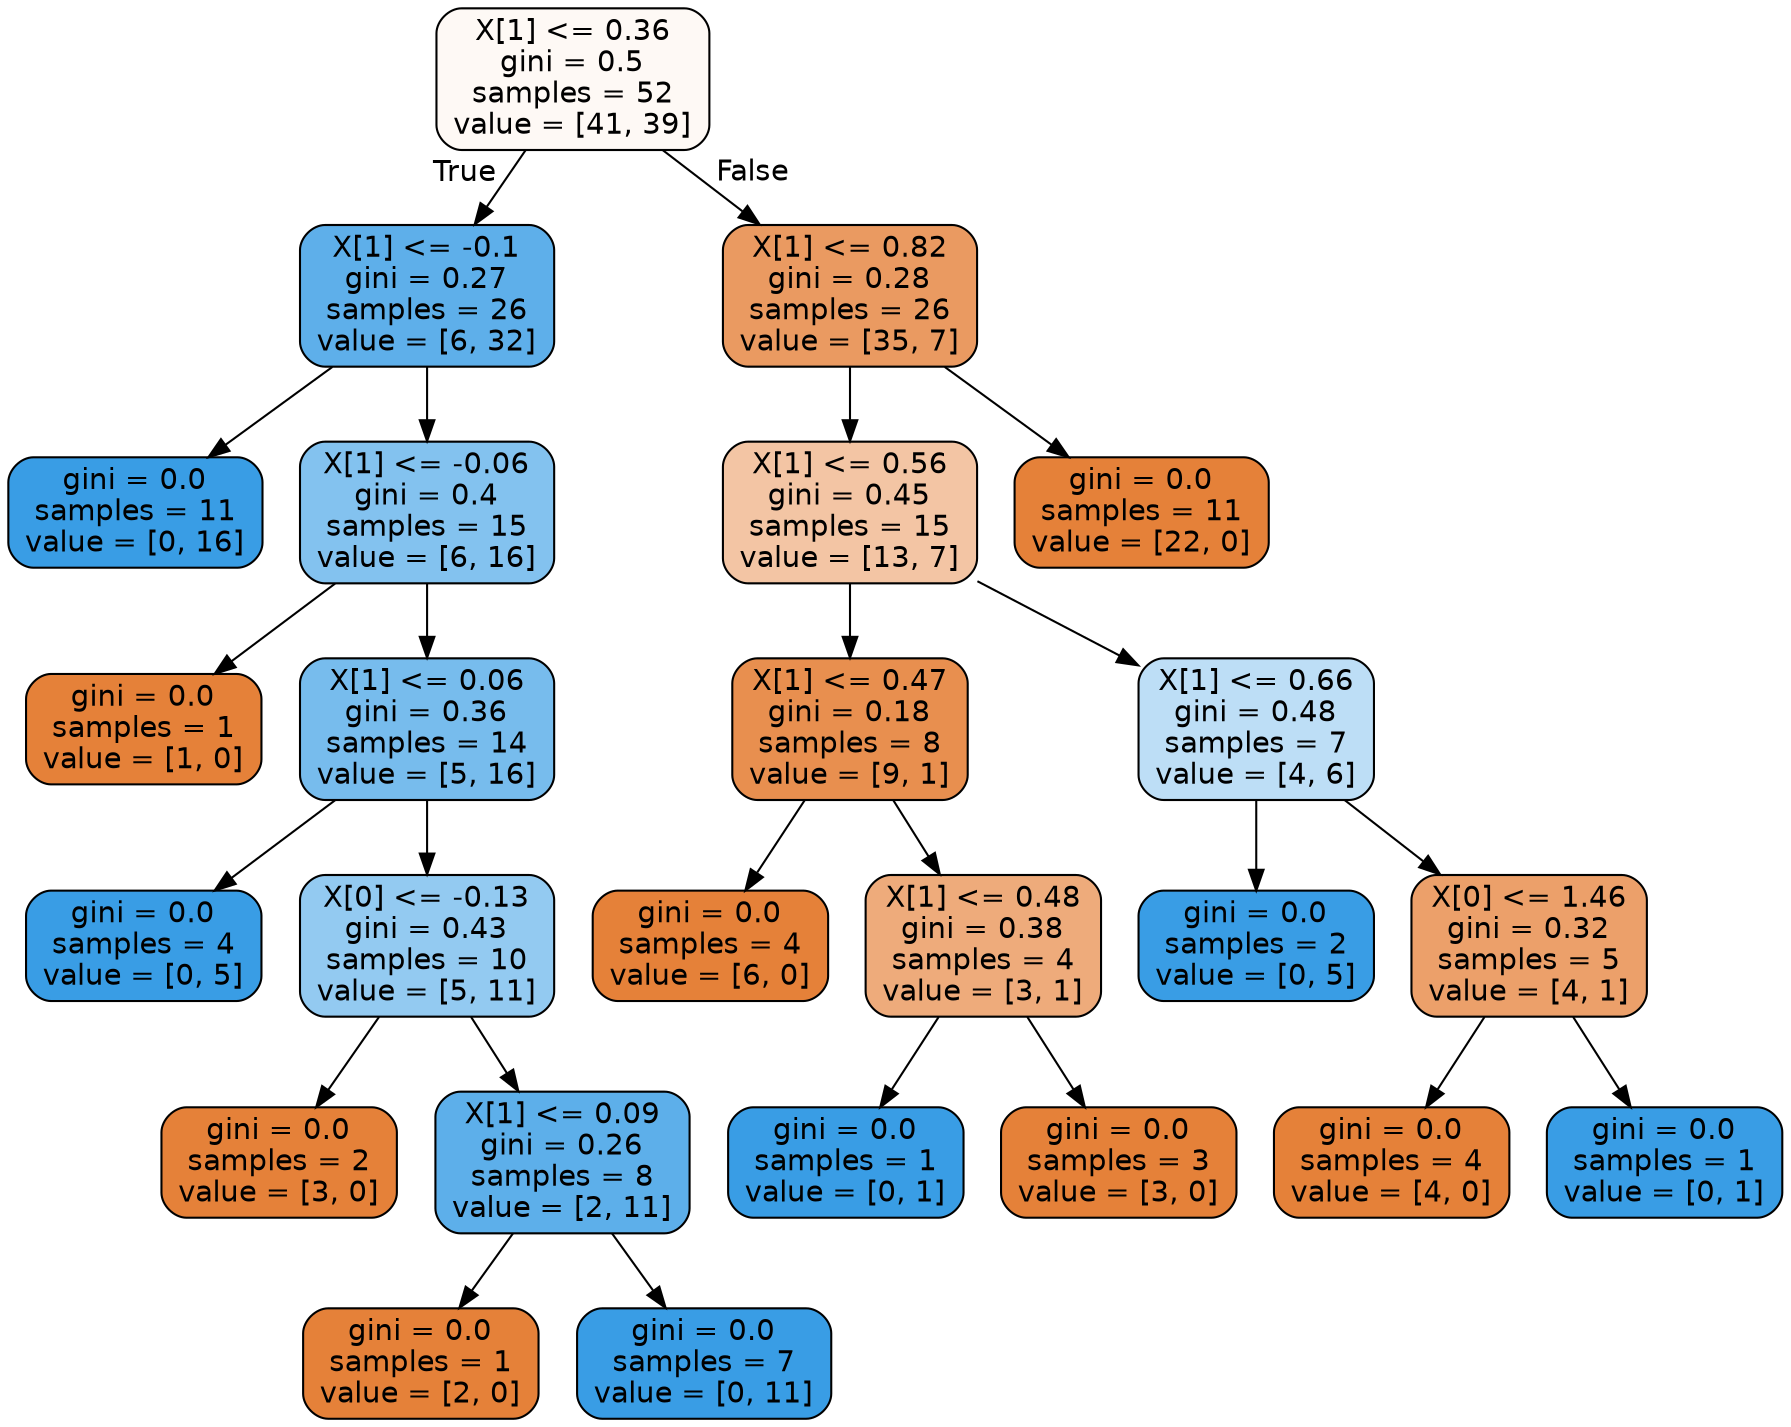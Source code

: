 digraph Tree {
node [shape=box, style="filled, rounded", color="black", fontname=helvetica] ;
edge [fontname=helvetica] ;
0 [label="X[1] <= 0.36\ngini = 0.5\nsamples = 52\nvalue = [41, 39]", fillcolor="#fef9f5"] ;
1 [label="X[1] <= -0.1\ngini = 0.27\nsamples = 26\nvalue = [6, 32]", fillcolor="#5eafea"] ;
0 -> 1 [labeldistance=2.5, labelangle=45, headlabel="True"] ;
2 [label="gini = 0.0\nsamples = 11\nvalue = [0, 16]", fillcolor="#399de5"] ;
1 -> 2 ;
3 [label="X[1] <= -0.06\ngini = 0.4\nsamples = 15\nvalue = [6, 16]", fillcolor="#83c2ef"] ;
1 -> 3 ;
4 [label="gini = 0.0\nsamples = 1\nvalue = [1, 0]", fillcolor="#e58139"] ;
3 -> 4 ;
5 [label="X[1] <= 0.06\ngini = 0.36\nsamples = 14\nvalue = [5, 16]", fillcolor="#77bced"] ;
3 -> 5 ;
6 [label="gini = 0.0\nsamples = 4\nvalue = [0, 5]", fillcolor="#399de5"] ;
5 -> 6 ;
7 [label="X[0] <= -0.13\ngini = 0.43\nsamples = 10\nvalue = [5, 11]", fillcolor="#93caf1"] ;
5 -> 7 ;
8 [label="gini = 0.0\nsamples = 2\nvalue = [3, 0]", fillcolor="#e58139"] ;
7 -> 8 ;
9 [label="X[1] <= 0.09\ngini = 0.26\nsamples = 8\nvalue = [2, 11]", fillcolor="#5dafea"] ;
7 -> 9 ;
10 [label="gini = 0.0\nsamples = 1\nvalue = [2, 0]", fillcolor="#e58139"] ;
9 -> 10 ;
11 [label="gini = 0.0\nsamples = 7\nvalue = [0, 11]", fillcolor="#399de5"] ;
9 -> 11 ;
12 [label="X[1] <= 0.82\ngini = 0.28\nsamples = 26\nvalue = [35, 7]", fillcolor="#ea9a61"] ;
0 -> 12 [labeldistance=2.5, labelangle=-45, headlabel="False"] ;
13 [label="X[1] <= 0.56\ngini = 0.45\nsamples = 15\nvalue = [13, 7]", fillcolor="#f3c5a4"] ;
12 -> 13 ;
14 [label="X[1] <= 0.47\ngini = 0.18\nsamples = 8\nvalue = [9, 1]", fillcolor="#e88f4f"] ;
13 -> 14 ;
15 [label="gini = 0.0\nsamples = 4\nvalue = [6, 0]", fillcolor="#e58139"] ;
14 -> 15 ;
16 [label="X[1] <= 0.48\ngini = 0.38\nsamples = 4\nvalue = [3, 1]", fillcolor="#eeab7b"] ;
14 -> 16 ;
17 [label="gini = 0.0\nsamples = 1\nvalue = [0, 1]", fillcolor="#399de5"] ;
16 -> 17 ;
18 [label="gini = 0.0\nsamples = 3\nvalue = [3, 0]", fillcolor="#e58139"] ;
16 -> 18 ;
19 [label="X[1] <= 0.66\ngini = 0.48\nsamples = 7\nvalue = [4, 6]", fillcolor="#bddef6"] ;
13 -> 19 ;
20 [label="gini = 0.0\nsamples = 2\nvalue = [0, 5]", fillcolor="#399de5"] ;
19 -> 20 ;
21 [label="X[0] <= 1.46\ngini = 0.32\nsamples = 5\nvalue = [4, 1]", fillcolor="#eca06a"] ;
19 -> 21 ;
22 [label="gini = 0.0\nsamples = 4\nvalue = [4, 0]", fillcolor="#e58139"] ;
21 -> 22 ;
23 [label="gini = 0.0\nsamples = 1\nvalue = [0, 1]", fillcolor="#399de5"] ;
21 -> 23 ;
24 [label="gini = 0.0\nsamples = 11\nvalue = [22, 0]", fillcolor="#e58139"] ;
12 -> 24 ;
}